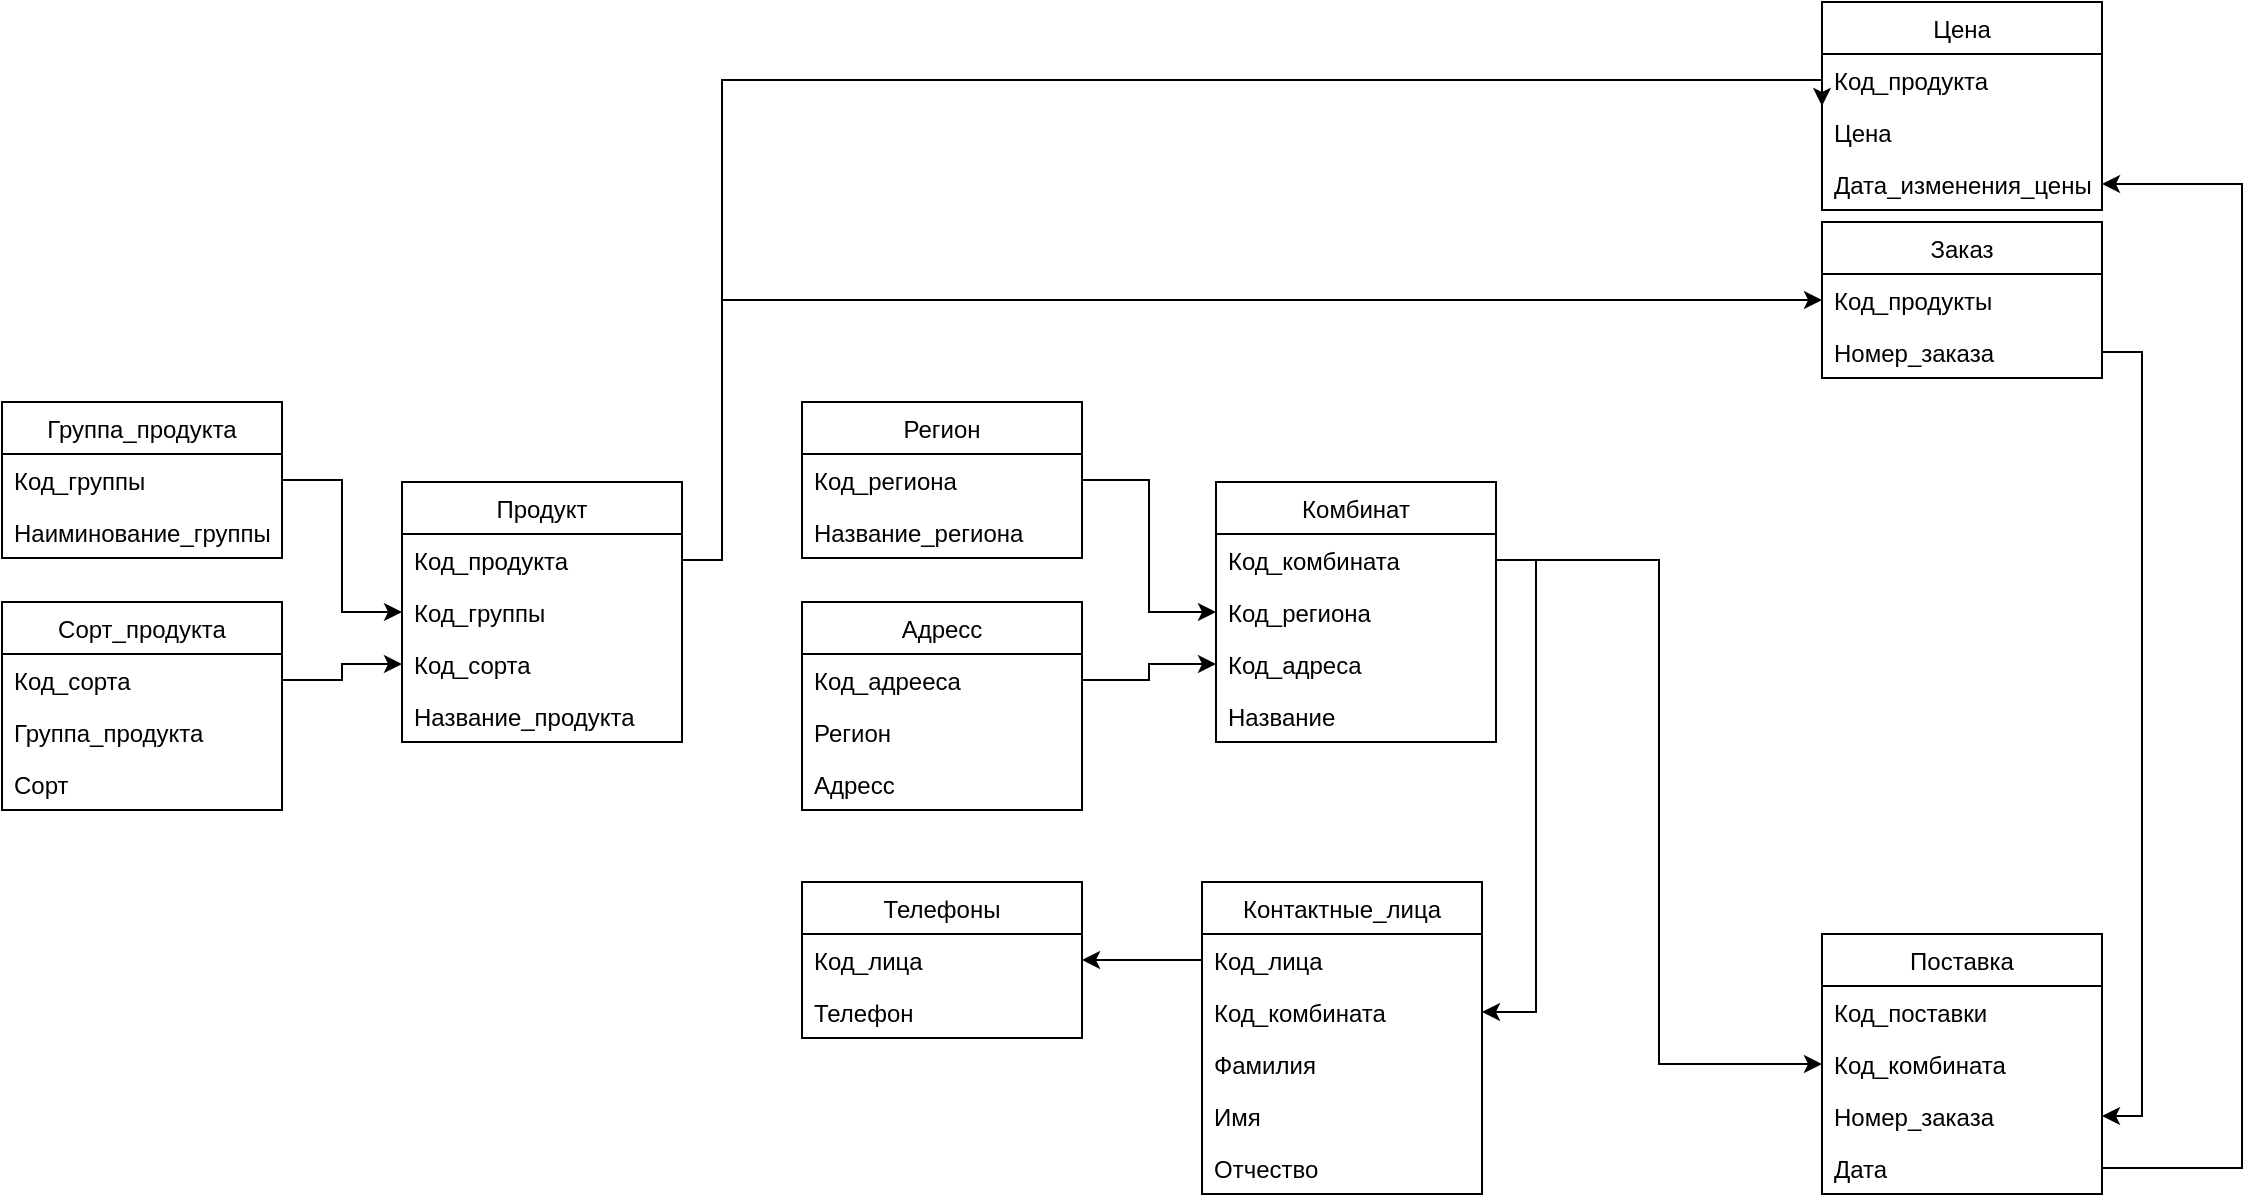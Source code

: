 <mxfile version="13.10.2" type="github">
  <diagram id="C5RBs43oDa-KdzZeNtuy" name="Page-1">
    <mxGraphModel dx="1673" dy="2142" grid="1" gridSize="10" guides="1" tooltips="1" connect="1" arrows="1" fold="1" page="1" pageScale="1" pageWidth="827" pageHeight="1169" math="0" shadow="0">
      <root>
        <mxCell id="WIyWlLk6GJQsqaUBKTNV-0" />
        <mxCell id="WIyWlLk6GJQsqaUBKTNV-1" parent="WIyWlLk6GJQsqaUBKTNV-0" />
        <mxCell id="BsNIJ_3Y_c9myI2HQfVr-50" value="Группа_продукта" style="swimlane;fontStyle=0;childLayout=stackLayout;horizontal=1;startSize=26;fillColor=none;horizontalStack=0;resizeParent=1;resizeParentMax=0;resizeLast=0;collapsible=1;marginBottom=0;" parent="WIyWlLk6GJQsqaUBKTNV-1" vertex="1">
          <mxGeometry x="40" y="40" width="140" height="78" as="geometry" />
        </mxCell>
        <mxCell id="BsNIJ_3Y_c9myI2HQfVr-51" value="Код_группы" style="text;strokeColor=none;fillColor=none;align=left;verticalAlign=top;spacingLeft=4;spacingRight=4;overflow=hidden;rotatable=0;points=[[0,0.5],[1,0.5]];portConstraint=eastwest;" parent="BsNIJ_3Y_c9myI2HQfVr-50" vertex="1">
          <mxGeometry y="26" width="140" height="26" as="geometry" />
        </mxCell>
        <mxCell id="BsNIJ_3Y_c9myI2HQfVr-52" value="Наиминование_группы" style="text;strokeColor=none;fillColor=none;align=left;verticalAlign=top;spacingLeft=4;spacingRight=4;overflow=hidden;rotatable=0;points=[[0,0.5],[1,0.5]];portConstraint=eastwest;" parent="BsNIJ_3Y_c9myI2HQfVr-50" vertex="1">
          <mxGeometry y="52" width="140" height="26" as="geometry" />
        </mxCell>
        <mxCell id="BsNIJ_3Y_c9myI2HQfVr-54" value="Сорт_продукта" style="swimlane;fontStyle=0;childLayout=stackLayout;horizontal=1;startSize=26;fillColor=none;horizontalStack=0;resizeParent=1;resizeParentMax=0;resizeLast=0;collapsible=1;marginBottom=0;" parent="WIyWlLk6GJQsqaUBKTNV-1" vertex="1">
          <mxGeometry x="40" y="140" width="140" height="104" as="geometry" />
        </mxCell>
        <mxCell id="BsNIJ_3Y_c9myI2HQfVr-55" value="Код_сорта" style="text;strokeColor=none;fillColor=none;align=left;verticalAlign=top;spacingLeft=4;spacingRight=4;overflow=hidden;rotatable=0;points=[[0,0.5],[1,0.5]];portConstraint=eastwest;" parent="BsNIJ_3Y_c9myI2HQfVr-54" vertex="1">
          <mxGeometry y="26" width="140" height="26" as="geometry" />
        </mxCell>
        <mxCell id="BsNIJ_3Y_c9myI2HQfVr-58" value="Группа_продукта" style="text;strokeColor=none;fillColor=none;align=left;verticalAlign=top;spacingLeft=4;spacingRight=4;overflow=hidden;rotatable=0;points=[[0,0.5],[1,0.5]];portConstraint=eastwest;" parent="BsNIJ_3Y_c9myI2HQfVr-54" vertex="1">
          <mxGeometry y="52" width="140" height="26" as="geometry" />
        </mxCell>
        <mxCell id="BsNIJ_3Y_c9myI2HQfVr-63" value="Сорт" style="text;strokeColor=none;fillColor=none;align=left;verticalAlign=top;spacingLeft=4;spacingRight=4;overflow=hidden;rotatable=0;points=[[0,0.5],[1,0.5]];portConstraint=eastwest;" parent="BsNIJ_3Y_c9myI2HQfVr-54" vertex="1">
          <mxGeometry y="78" width="140" height="26" as="geometry" />
        </mxCell>
        <mxCell id="BsNIJ_3Y_c9myI2HQfVr-59" value="Продукт" style="swimlane;fontStyle=0;childLayout=stackLayout;horizontal=1;startSize=26;fillColor=none;horizontalStack=0;resizeParent=1;resizeParentMax=0;resizeLast=0;collapsible=1;marginBottom=0;" parent="WIyWlLk6GJQsqaUBKTNV-1" vertex="1">
          <mxGeometry x="240" y="80" width="140" height="130" as="geometry" />
        </mxCell>
        <mxCell id="BsNIJ_3Y_c9myI2HQfVr-60" value="Код_продукта" style="text;strokeColor=none;fillColor=none;align=left;verticalAlign=top;spacingLeft=4;spacingRight=4;overflow=hidden;rotatable=0;points=[[0,0.5],[1,0.5]];portConstraint=eastwest;" parent="BsNIJ_3Y_c9myI2HQfVr-59" vertex="1">
          <mxGeometry y="26" width="140" height="26" as="geometry" />
        </mxCell>
        <mxCell id="BENA_GoEq0BFYkfDsCUv-2" value="Код_группы" style="text;strokeColor=none;fillColor=none;align=left;verticalAlign=top;spacingLeft=4;spacingRight=4;overflow=hidden;rotatable=0;points=[[0,0.5],[1,0.5]];portConstraint=eastwest;" vertex="1" parent="BsNIJ_3Y_c9myI2HQfVr-59">
          <mxGeometry y="52" width="140" height="26" as="geometry" />
        </mxCell>
        <mxCell id="BENA_GoEq0BFYkfDsCUv-3" value="Код_сорта" style="text;strokeColor=none;fillColor=none;align=left;verticalAlign=top;spacingLeft=4;spacingRight=4;overflow=hidden;rotatable=0;points=[[0,0.5],[1,0.5]];portConstraint=eastwest;" vertex="1" parent="BsNIJ_3Y_c9myI2HQfVr-59">
          <mxGeometry y="78" width="140" height="26" as="geometry" />
        </mxCell>
        <mxCell id="BsNIJ_3Y_c9myI2HQfVr-61" value="Название_продукта" style="text;strokeColor=none;fillColor=none;align=left;verticalAlign=top;spacingLeft=4;spacingRight=4;overflow=hidden;rotatable=0;points=[[0,0.5],[1,0.5]];portConstraint=eastwest;" parent="BsNIJ_3Y_c9myI2HQfVr-59" vertex="1">
          <mxGeometry y="104" width="140" height="26" as="geometry" />
        </mxCell>
        <mxCell id="BsNIJ_3Y_c9myI2HQfVr-67" value="Регион" style="swimlane;fontStyle=0;childLayout=stackLayout;horizontal=1;startSize=26;fillColor=none;horizontalStack=0;resizeParent=1;resizeParentMax=0;resizeLast=0;collapsible=1;marginBottom=0;" parent="WIyWlLk6GJQsqaUBKTNV-1" vertex="1">
          <mxGeometry x="440" y="40" width="140" height="78" as="geometry" />
        </mxCell>
        <mxCell id="BsNIJ_3Y_c9myI2HQfVr-68" value="Код_региона" style="text;strokeColor=none;fillColor=none;align=left;verticalAlign=top;spacingLeft=4;spacingRight=4;overflow=hidden;rotatable=0;points=[[0,0.5],[1,0.5]];portConstraint=eastwest;" parent="BsNIJ_3Y_c9myI2HQfVr-67" vertex="1">
          <mxGeometry y="26" width="140" height="26" as="geometry" />
        </mxCell>
        <mxCell id="BsNIJ_3Y_c9myI2HQfVr-69" value="Название_региона" style="text;strokeColor=none;fillColor=none;align=left;verticalAlign=top;spacingLeft=4;spacingRight=4;overflow=hidden;rotatable=0;points=[[0,0.5],[1,0.5]];portConstraint=eastwest;" parent="BsNIJ_3Y_c9myI2HQfVr-67" vertex="1">
          <mxGeometry y="52" width="140" height="26" as="geometry" />
        </mxCell>
        <mxCell id="BsNIJ_3Y_c9myI2HQfVr-71" value="Адресс" style="swimlane;fontStyle=0;childLayout=stackLayout;horizontal=1;startSize=26;fillColor=none;horizontalStack=0;resizeParent=1;resizeParentMax=0;resizeLast=0;collapsible=1;marginBottom=0;" parent="WIyWlLk6GJQsqaUBKTNV-1" vertex="1">
          <mxGeometry x="440" y="140" width="140" height="104" as="geometry" />
        </mxCell>
        <mxCell id="BsNIJ_3Y_c9myI2HQfVr-72" value="Код_адрееса" style="text;strokeColor=none;fillColor=none;align=left;verticalAlign=top;spacingLeft=4;spacingRight=4;overflow=hidden;rotatable=0;points=[[0,0.5],[1,0.5]];portConstraint=eastwest;" parent="BsNIJ_3Y_c9myI2HQfVr-71" vertex="1">
          <mxGeometry y="26" width="140" height="26" as="geometry" />
        </mxCell>
        <mxCell id="BsNIJ_3Y_c9myI2HQfVr-73" value="Регион" style="text;strokeColor=none;fillColor=none;align=left;verticalAlign=top;spacingLeft=4;spacingRight=4;overflow=hidden;rotatable=0;points=[[0,0.5],[1,0.5]];portConstraint=eastwest;" parent="BsNIJ_3Y_c9myI2HQfVr-71" vertex="1">
          <mxGeometry y="52" width="140" height="26" as="geometry" />
        </mxCell>
        <mxCell id="BsNIJ_3Y_c9myI2HQfVr-74" value="Адресс" style="text;strokeColor=none;fillColor=none;align=left;verticalAlign=top;spacingLeft=4;spacingRight=4;overflow=hidden;rotatable=0;points=[[0,0.5],[1,0.5]];portConstraint=eastwest;" parent="BsNIJ_3Y_c9myI2HQfVr-71" vertex="1">
          <mxGeometry y="78" width="140" height="26" as="geometry" />
        </mxCell>
        <mxCell id="BsNIJ_3Y_c9myI2HQfVr-75" value="Комбинат" style="swimlane;fontStyle=0;childLayout=stackLayout;horizontal=1;startSize=26;fillColor=none;horizontalStack=0;resizeParent=1;resizeParentMax=0;resizeLast=0;collapsible=1;marginBottom=0;" parent="WIyWlLk6GJQsqaUBKTNV-1" vertex="1">
          <mxGeometry x="647" y="80" width="140" height="130" as="geometry" />
        </mxCell>
        <mxCell id="BsNIJ_3Y_c9myI2HQfVr-76" value="Код_комбината" style="text;strokeColor=none;fillColor=none;align=left;verticalAlign=top;spacingLeft=4;spacingRight=4;overflow=hidden;rotatable=0;points=[[0,0.5],[1,0.5]];portConstraint=eastwest;" parent="BsNIJ_3Y_c9myI2HQfVr-75" vertex="1">
          <mxGeometry y="26" width="140" height="26" as="geometry" />
        </mxCell>
        <mxCell id="BsNIJ_3Y_c9myI2HQfVr-77" value="Код_региона" style="text;strokeColor=none;fillColor=none;align=left;verticalAlign=top;spacingLeft=4;spacingRight=4;overflow=hidden;rotatable=0;points=[[0,0.5],[1,0.5]];portConstraint=eastwest;" parent="BsNIJ_3Y_c9myI2HQfVr-75" vertex="1">
          <mxGeometry y="52" width="140" height="26" as="geometry" />
        </mxCell>
        <mxCell id="BENA_GoEq0BFYkfDsCUv-9" value="Код_адреса" style="text;strokeColor=none;fillColor=none;align=left;verticalAlign=top;spacingLeft=4;spacingRight=4;overflow=hidden;rotatable=0;points=[[0,0.5],[1,0.5]];portConstraint=eastwest;" vertex="1" parent="BsNIJ_3Y_c9myI2HQfVr-75">
          <mxGeometry y="78" width="140" height="26" as="geometry" />
        </mxCell>
        <mxCell id="BsNIJ_3Y_c9myI2HQfVr-100" value="Название" style="text;strokeColor=none;fillColor=none;align=left;verticalAlign=top;spacingLeft=4;spacingRight=4;overflow=hidden;rotatable=0;points=[[0,0.5],[1,0.5]];portConstraint=eastwest;" parent="BsNIJ_3Y_c9myI2HQfVr-75" vertex="1">
          <mxGeometry y="104" width="140" height="26" as="geometry" />
        </mxCell>
        <mxCell id="BsNIJ_3Y_c9myI2HQfVr-82" value="Контактные_лица" style="swimlane;fontStyle=0;childLayout=stackLayout;horizontal=1;startSize=26;fillColor=none;horizontalStack=0;resizeParent=1;resizeParentMax=0;resizeLast=0;collapsible=1;marginBottom=0;" parent="WIyWlLk6GJQsqaUBKTNV-1" vertex="1">
          <mxGeometry x="640" y="280" width="140" height="156" as="geometry" />
        </mxCell>
        <mxCell id="BsNIJ_3Y_c9myI2HQfVr-83" value="Код_лица" style="text;strokeColor=none;fillColor=none;align=left;verticalAlign=top;spacingLeft=4;spacingRight=4;overflow=hidden;rotatable=0;points=[[0,0.5],[1,0.5]];portConstraint=eastwest;" parent="BsNIJ_3Y_c9myI2HQfVr-82" vertex="1">
          <mxGeometry y="26" width="140" height="26" as="geometry" />
        </mxCell>
        <mxCell id="BsNIJ_3Y_c9myI2HQfVr-98" value="Код_комбината" style="text;strokeColor=none;fillColor=none;align=left;verticalAlign=top;spacingLeft=4;spacingRight=4;overflow=hidden;rotatable=0;points=[[0,0.5],[1,0.5]];portConstraint=eastwest;" parent="BsNIJ_3Y_c9myI2HQfVr-82" vertex="1">
          <mxGeometry y="52" width="140" height="26" as="geometry" />
        </mxCell>
        <mxCell id="BENA_GoEq0BFYkfDsCUv-17" value="Фамилия" style="text;strokeColor=none;fillColor=none;align=left;verticalAlign=top;spacingLeft=4;spacingRight=4;overflow=hidden;rotatable=0;points=[[0,0.5],[1,0.5]];portConstraint=eastwest;" vertex="1" parent="BsNIJ_3Y_c9myI2HQfVr-82">
          <mxGeometry y="78" width="140" height="26" as="geometry" />
        </mxCell>
        <mxCell id="BENA_GoEq0BFYkfDsCUv-18" value="Имя" style="text;strokeColor=none;fillColor=none;align=left;verticalAlign=top;spacingLeft=4;spacingRight=4;overflow=hidden;rotatable=0;points=[[0,0.5],[1,0.5]];portConstraint=eastwest;" vertex="1" parent="BsNIJ_3Y_c9myI2HQfVr-82">
          <mxGeometry y="104" width="140" height="26" as="geometry" />
        </mxCell>
        <mxCell id="BENA_GoEq0BFYkfDsCUv-19" value="Отчество" style="text;strokeColor=none;fillColor=none;align=left;verticalAlign=top;spacingLeft=4;spacingRight=4;overflow=hidden;rotatable=0;points=[[0,0.5],[1,0.5]];portConstraint=eastwest;" vertex="1" parent="BsNIJ_3Y_c9myI2HQfVr-82">
          <mxGeometry y="130" width="140" height="26" as="geometry" />
        </mxCell>
        <mxCell id="BsNIJ_3Y_c9myI2HQfVr-86" value="Телефоны" style="swimlane;fontStyle=0;childLayout=stackLayout;horizontal=1;startSize=26;fillColor=none;horizontalStack=0;resizeParent=1;resizeParentMax=0;resizeLast=0;collapsible=1;marginBottom=0;" parent="WIyWlLk6GJQsqaUBKTNV-1" vertex="1">
          <mxGeometry x="440" y="280" width="140" height="78" as="geometry" />
        </mxCell>
        <mxCell id="BsNIJ_3Y_c9myI2HQfVr-87" value="Код_лица" style="text;strokeColor=none;fillColor=none;align=left;verticalAlign=top;spacingLeft=4;spacingRight=4;overflow=hidden;rotatable=0;points=[[0,0.5],[1,0.5]];portConstraint=eastwest;" parent="BsNIJ_3Y_c9myI2HQfVr-86" vertex="1">
          <mxGeometry y="26" width="140" height="26" as="geometry" />
        </mxCell>
        <mxCell id="BsNIJ_3Y_c9myI2HQfVr-88" value="Телефон" style="text;strokeColor=none;fillColor=none;align=left;verticalAlign=top;spacingLeft=4;spacingRight=4;overflow=hidden;rotatable=0;points=[[0,0.5],[1,0.5]];portConstraint=eastwest;" parent="BsNIJ_3Y_c9myI2HQfVr-86" vertex="1">
          <mxGeometry y="52" width="140" height="26" as="geometry" />
        </mxCell>
        <mxCell id="BsNIJ_3Y_c9myI2HQfVr-105" value="Заказ" style="swimlane;fontStyle=0;childLayout=stackLayout;horizontal=1;startSize=26;fillColor=none;horizontalStack=0;resizeParent=1;resizeParentMax=0;resizeLast=0;collapsible=1;marginBottom=0;" parent="WIyWlLk6GJQsqaUBKTNV-1" vertex="1">
          <mxGeometry x="950" y="-50" width="140" height="78" as="geometry" />
        </mxCell>
        <mxCell id="BsNIJ_3Y_c9myI2HQfVr-106" value="Код_продукты" style="text;strokeColor=none;fillColor=none;align=left;verticalAlign=top;spacingLeft=4;spacingRight=4;overflow=hidden;rotatable=0;points=[[0,0.5],[1,0.5]];portConstraint=eastwest;" parent="BsNIJ_3Y_c9myI2HQfVr-105" vertex="1">
          <mxGeometry y="26" width="140" height="26" as="geometry" />
        </mxCell>
        <mxCell id="BsNIJ_3Y_c9myI2HQfVr-107" value="Номер_заказа" style="text;strokeColor=none;fillColor=none;align=left;verticalAlign=top;spacingLeft=4;spacingRight=4;overflow=hidden;rotatable=0;points=[[0,0.5],[1,0.5]];portConstraint=eastwest;" parent="BsNIJ_3Y_c9myI2HQfVr-105" vertex="1">
          <mxGeometry y="52" width="140" height="26" as="geometry" />
        </mxCell>
        <mxCell id="BsNIJ_3Y_c9myI2HQfVr-109" value="Поставка" style="swimlane;fontStyle=0;childLayout=stackLayout;horizontal=1;startSize=26;fillColor=none;horizontalStack=0;resizeParent=1;resizeParentMax=0;resizeLast=0;collapsible=1;marginBottom=0;" parent="WIyWlLk6GJQsqaUBKTNV-1" vertex="1">
          <mxGeometry x="950" y="306" width="140" height="130" as="geometry" />
        </mxCell>
        <mxCell id="BENA_GoEq0BFYkfDsCUv-1" value="Код_поставки" style="text;strokeColor=none;fillColor=none;align=left;verticalAlign=top;spacingLeft=4;spacingRight=4;overflow=hidden;rotatable=0;points=[[0,0.5],[1,0.5]];portConstraint=eastwest;" vertex="1" parent="BsNIJ_3Y_c9myI2HQfVr-109">
          <mxGeometry y="26" width="140" height="26" as="geometry" />
        </mxCell>
        <mxCell id="BsNIJ_3Y_c9myI2HQfVr-110" value="Код_комбината" style="text;strokeColor=none;fillColor=none;align=left;verticalAlign=top;spacingLeft=4;spacingRight=4;overflow=hidden;rotatable=0;points=[[0,0.5],[1,0.5]];portConstraint=eastwest;" parent="BsNIJ_3Y_c9myI2HQfVr-109" vertex="1">
          <mxGeometry y="52" width="140" height="26" as="geometry" />
        </mxCell>
        <mxCell id="BsNIJ_3Y_c9myI2HQfVr-112" value="Номер_заказа" style="text;strokeColor=none;fillColor=none;align=left;verticalAlign=top;spacingLeft=4;spacingRight=4;overflow=hidden;rotatable=0;points=[[0,0.5],[1,0.5]];portConstraint=eastwest;" parent="BsNIJ_3Y_c9myI2HQfVr-109" vertex="1">
          <mxGeometry y="78" width="140" height="26" as="geometry" />
        </mxCell>
        <mxCell id="BsNIJ_3Y_c9myI2HQfVr-111" value="Дата" style="text;strokeColor=none;fillColor=none;align=left;verticalAlign=top;spacingLeft=4;spacingRight=4;overflow=hidden;rotatable=0;points=[[0,0.5],[1,0.5]];portConstraint=eastwest;" parent="BsNIJ_3Y_c9myI2HQfVr-109" vertex="1">
          <mxGeometry y="104" width="140" height="26" as="geometry" />
        </mxCell>
        <mxCell id="BsNIJ_3Y_c9myI2HQfVr-114" value="Цена" style="swimlane;fontStyle=0;childLayout=stackLayout;horizontal=1;startSize=26;fillColor=none;horizontalStack=0;resizeParent=1;resizeParentMax=0;resizeLast=0;collapsible=1;marginBottom=0;" parent="WIyWlLk6GJQsqaUBKTNV-1" vertex="1">
          <mxGeometry x="950" y="-160" width="140" height="104" as="geometry" />
        </mxCell>
        <mxCell id="BsNIJ_3Y_c9myI2HQfVr-116" value="Код_продукта" style="text;strokeColor=none;fillColor=none;align=left;verticalAlign=top;spacingLeft=4;spacingRight=4;overflow=hidden;rotatable=0;points=[[0,0.5],[1,0.5]];portConstraint=eastwest;" parent="BsNIJ_3Y_c9myI2HQfVr-114" vertex="1">
          <mxGeometry y="26" width="140" height="26" as="geometry" />
        </mxCell>
        <mxCell id="BsNIJ_3Y_c9myI2HQfVr-117" value="Цена" style="text;strokeColor=none;fillColor=none;align=left;verticalAlign=top;spacingLeft=4;spacingRight=4;overflow=hidden;rotatable=0;points=[[0,0.5],[1,0.5]];portConstraint=eastwest;" parent="BsNIJ_3Y_c9myI2HQfVr-114" vertex="1">
          <mxGeometry y="52" width="140" height="26" as="geometry" />
        </mxCell>
        <mxCell id="BENA_GoEq0BFYkfDsCUv-30" value="Дата_изменения_цены" style="text;strokeColor=none;fillColor=none;align=left;verticalAlign=top;spacingLeft=4;spacingRight=4;overflow=hidden;rotatable=0;points=[[0,0.5],[1,0.5]];portConstraint=eastwest;" vertex="1" parent="BsNIJ_3Y_c9myI2HQfVr-114">
          <mxGeometry y="78" width="140" height="26" as="geometry" />
        </mxCell>
        <mxCell id="BENA_GoEq0BFYkfDsCUv-5" style="edgeStyle=orthogonalEdgeStyle;rounded=0;orthogonalLoop=1;jettySize=auto;html=1;exitX=1;exitY=0.5;exitDx=0;exitDy=0;entryX=0;entryY=0.5;entryDx=0;entryDy=0;" edge="1" parent="WIyWlLk6GJQsqaUBKTNV-1" source="BsNIJ_3Y_c9myI2HQfVr-51" target="BsNIJ_3Y_c9myI2HQfVr-59">
          <mxGeometry relative="1" as="geometry" />
        </mxCell>
        <mxCell id="BENA_GoEq0BFYkfDsCUv-6" style="edgeStyle=orthogonalEdgeStyle;rounded=0;orthogonalLoop=1;jettySize=auto;html=1;exitX=1;exitY=0.5;exitDx=0;exitDy=0;entryX=0;entryY=0.5;entryDx=0;entryDy=0;" edge="1" parent="WIyWlLk6GJQsqaUBKTNV-1" source="BsNIJ_3Y_c9myI2HQfVr-55" target="BENA_GoEq0BFYkfDsCUv-3">
          <mxGeometry relative="1" as="geometry" />
        </mxCell>
        <mxCell id="BENA_GoEq0BFYkfDsCUv-10" style="edgeStyle=orthogonalEdgeStyle;rounded=0;orthogonalLoop=1;jettySize=auto;html=1;entryX=0;entryY=0.5;entryDx=0;entryDy=0;" edge="1" parent="WIyWlLk6GJQsqaUBKTNV-1" source="BsNIJ_3Y_c9myI2HQfVr-68" target="BsNIJ_3Y_c9myI2HQfVr-77">
          <mxGeometry relative="1" as="geometry" />
        </mxCell>
        <mxCell id="BENA_GoEq0BFYkfDsCUv-11" style="edgeStyle=orthogonalEdgeStyle;rounded=0;orthogonalLoop=1;jettySize=auto;html=1;entryX=0;entryY=0.5;entryDx=0;entryDy=0;" edge="1" parent="WIyWlLk6GJQsqaUBKTNV-1" source="BsNIJ_3Y_c9myI2HQfVr-72" target="BENA_GoEq0BFYkfDsCUv-9">
          <mxGeometry relative="1" as="geometry" />
        </mxCell>
        <mxCell id="BENA_GoEq0BFYkfDsCUv-12" style="edgeStyle=orthogonalEdgeStyle;rounded=0;orthogonalLoop=1;jettySize=auto;html=1;exitX=1;exitY=0.5;exitDx=0;exitDy=0;entryX=1;entryY=0.5;entryDx=0;entryDy=0;" edge="1" parent="WIyWlLk6GJQsqaUBKTNV-1" source="BsNIJ_3Y_c9myI2HQfVr-76" target="BsNIJ_3Y_c9myI2HQfVr-98">
          <mxGeometry relative="1" as="geometry" />
        </mxCell>
        <mxCell id="BENA_GoEq0BFYkfDsCUv-20" style="edgeStyle=orthogonalEdgeStyle;rounded=0;orthogonalLoop=1;jettySize=auto;html=1;exitX=0;exitY=0.5;exitDx=0;exitDy=0;" edge="1" parent="WIyWlLk6GJQsqaUBKTNV-1" source="BsNIJ_3Y_c9myI2HQfVr-83" target="BsNIJ_3Y_c9myI2HQfVr-87">
          <mxGeometry relative="1" as="geometry" />
        </mxCell>
        <mxCell id="BENA_GoEq0BFYkfDsCUv-24" style="edgeStyle=orthogonalEdgeStyle;rounded=0;orthogonalLoop=1;jettySize=auto;html=1;exitX=1;exitY=0.5;exitDx=0;exitDy=0;entryX=0;entryY=0.5;entryDx=0;entryDy=0;" edge="1" parent="WIyWlLk6GJQsqaUBKTNV-1" source="BsNIJ_3Y_c9myI2HQfVr-76" target="BsNIJ_3Y_c9myI2HQfVr-110">
          <mxGeometry relative="1" as="geometry" />
        </mxCell>
        <mxCell id="BENA_GoEq0BFYkfDsCUv-25" style="edgeStyle=orthogonalEdgeStyle;rounded=0;orthogonalLoop=1;jettySize=auto;html=1;exitX=1;exitY=0.5;exitDx=0;exitDy=0;entryX=1;entryY=0.5;entryDx=0;entryDy=0;" edge="1" parent="WIyWlLk6GJQsqaUBKTNV-1" source="BsNIJ_3Y_c9myI2HQfVr-107" target="BsNIJ_3Y_c9myI2HQfVr-112">
          <mxGeometry relative="1" as="geometry" />
        </mxCell>
        <mxCell id="BENA_GoEq0BFYkfDsCUv-26" style="edgeStyle=orthogonalEdgeStyle;rounded=0;orthogonalLoop=1;jettySize=auto;html=1;exitX=1;exitY=0.5;exitDx=0;exitDy=0;entryX=0;entryY=0.5;entryDx=0;entryDy=0;" edge="1" parent="WIyWlLk6GJQsqaUBKTNV-1" source="BsNIJ_3Y_c9myI2HQfVr-60" target="BsNIJ_3Y_c9myI2HQfVr-114">
          <mxGeometry relative="1" as="geometry">
            <Array as="points">
              <mxPoint x="400" y="119" />
              <mxPoint x="400" y="-121" />
            </Array>
          </mxGeometry>
        </mxCell>
        <mxCell id="BENA_GoEq0BFYkfDsCUv-29" style="edgeStyle=orthogonalEdgeStyle;rounded=0;orthogonalLoop=1;jettySize=auto;html=1;exitX=1;exitY=0.5;exitDx=0;exitDy=0;entryX=0;entryY=0.5;entryDx=0;entryDy=0;" edge="1" parent="WIyWlLk6GJQsqaUBKTNV-1" source="BsNIJ_3Y_c9myI2HQfVr-60" target="BsNIJ_3Y_c9myI2HQfVr-106">
          <mxGeometry relative="1" as="geometry">
            <Array as="points">
              <mxPoint x="400" y="119" />
              <mxPoint x="400" y="-11" />
            </Array>
          </mxGeometry>
        </mxCell>
        <mxCell id="BENA_GoEq0BFYkfDsCUv-31" style="edgeStyle=orthogonalEdgeStyle;rounded=0;orthogonalLoop=1;jettySize=auto;html=1;exitX=1;exitY=0.5;exitDx=0;exitDy=0;entryX=1;entryY=0.5;entryDx=0;entryDy=0;" edge="1" parent="WIyWlLk6GJQsqaUBKTNV-1" source="BsNIJ_3Y_c9myI2HQfVr-111" target="BENA_GoEq0BFYkfDsCUv-30">
          <mxGeometry relative="1" as="geometry">
            <Array as="points">
              <mxPoint x="1160" y="423" />
              <mxPoint x="1160" y="-69" />
            </Array>
          </mxGeometry>
        </mxCell>
      </root>
    </mxGraphModel>
  </diagram>
</mxfile>
